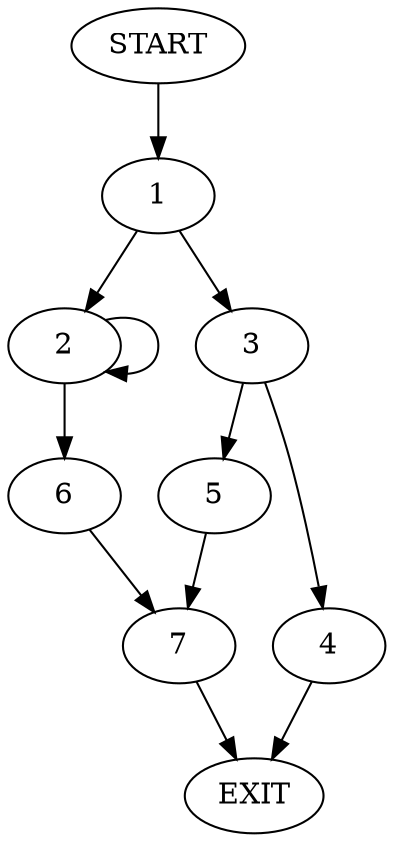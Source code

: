 digraph {
0 [label="START"]
8 [label="EXIT"]
0 -> 1
1 -> 2
1 -> 3
3 -> 4
3 -> 5
2 -> 6
2 -> 2
6 -> 7
7 -> 8
5 -> 7
4 -> 8
}
